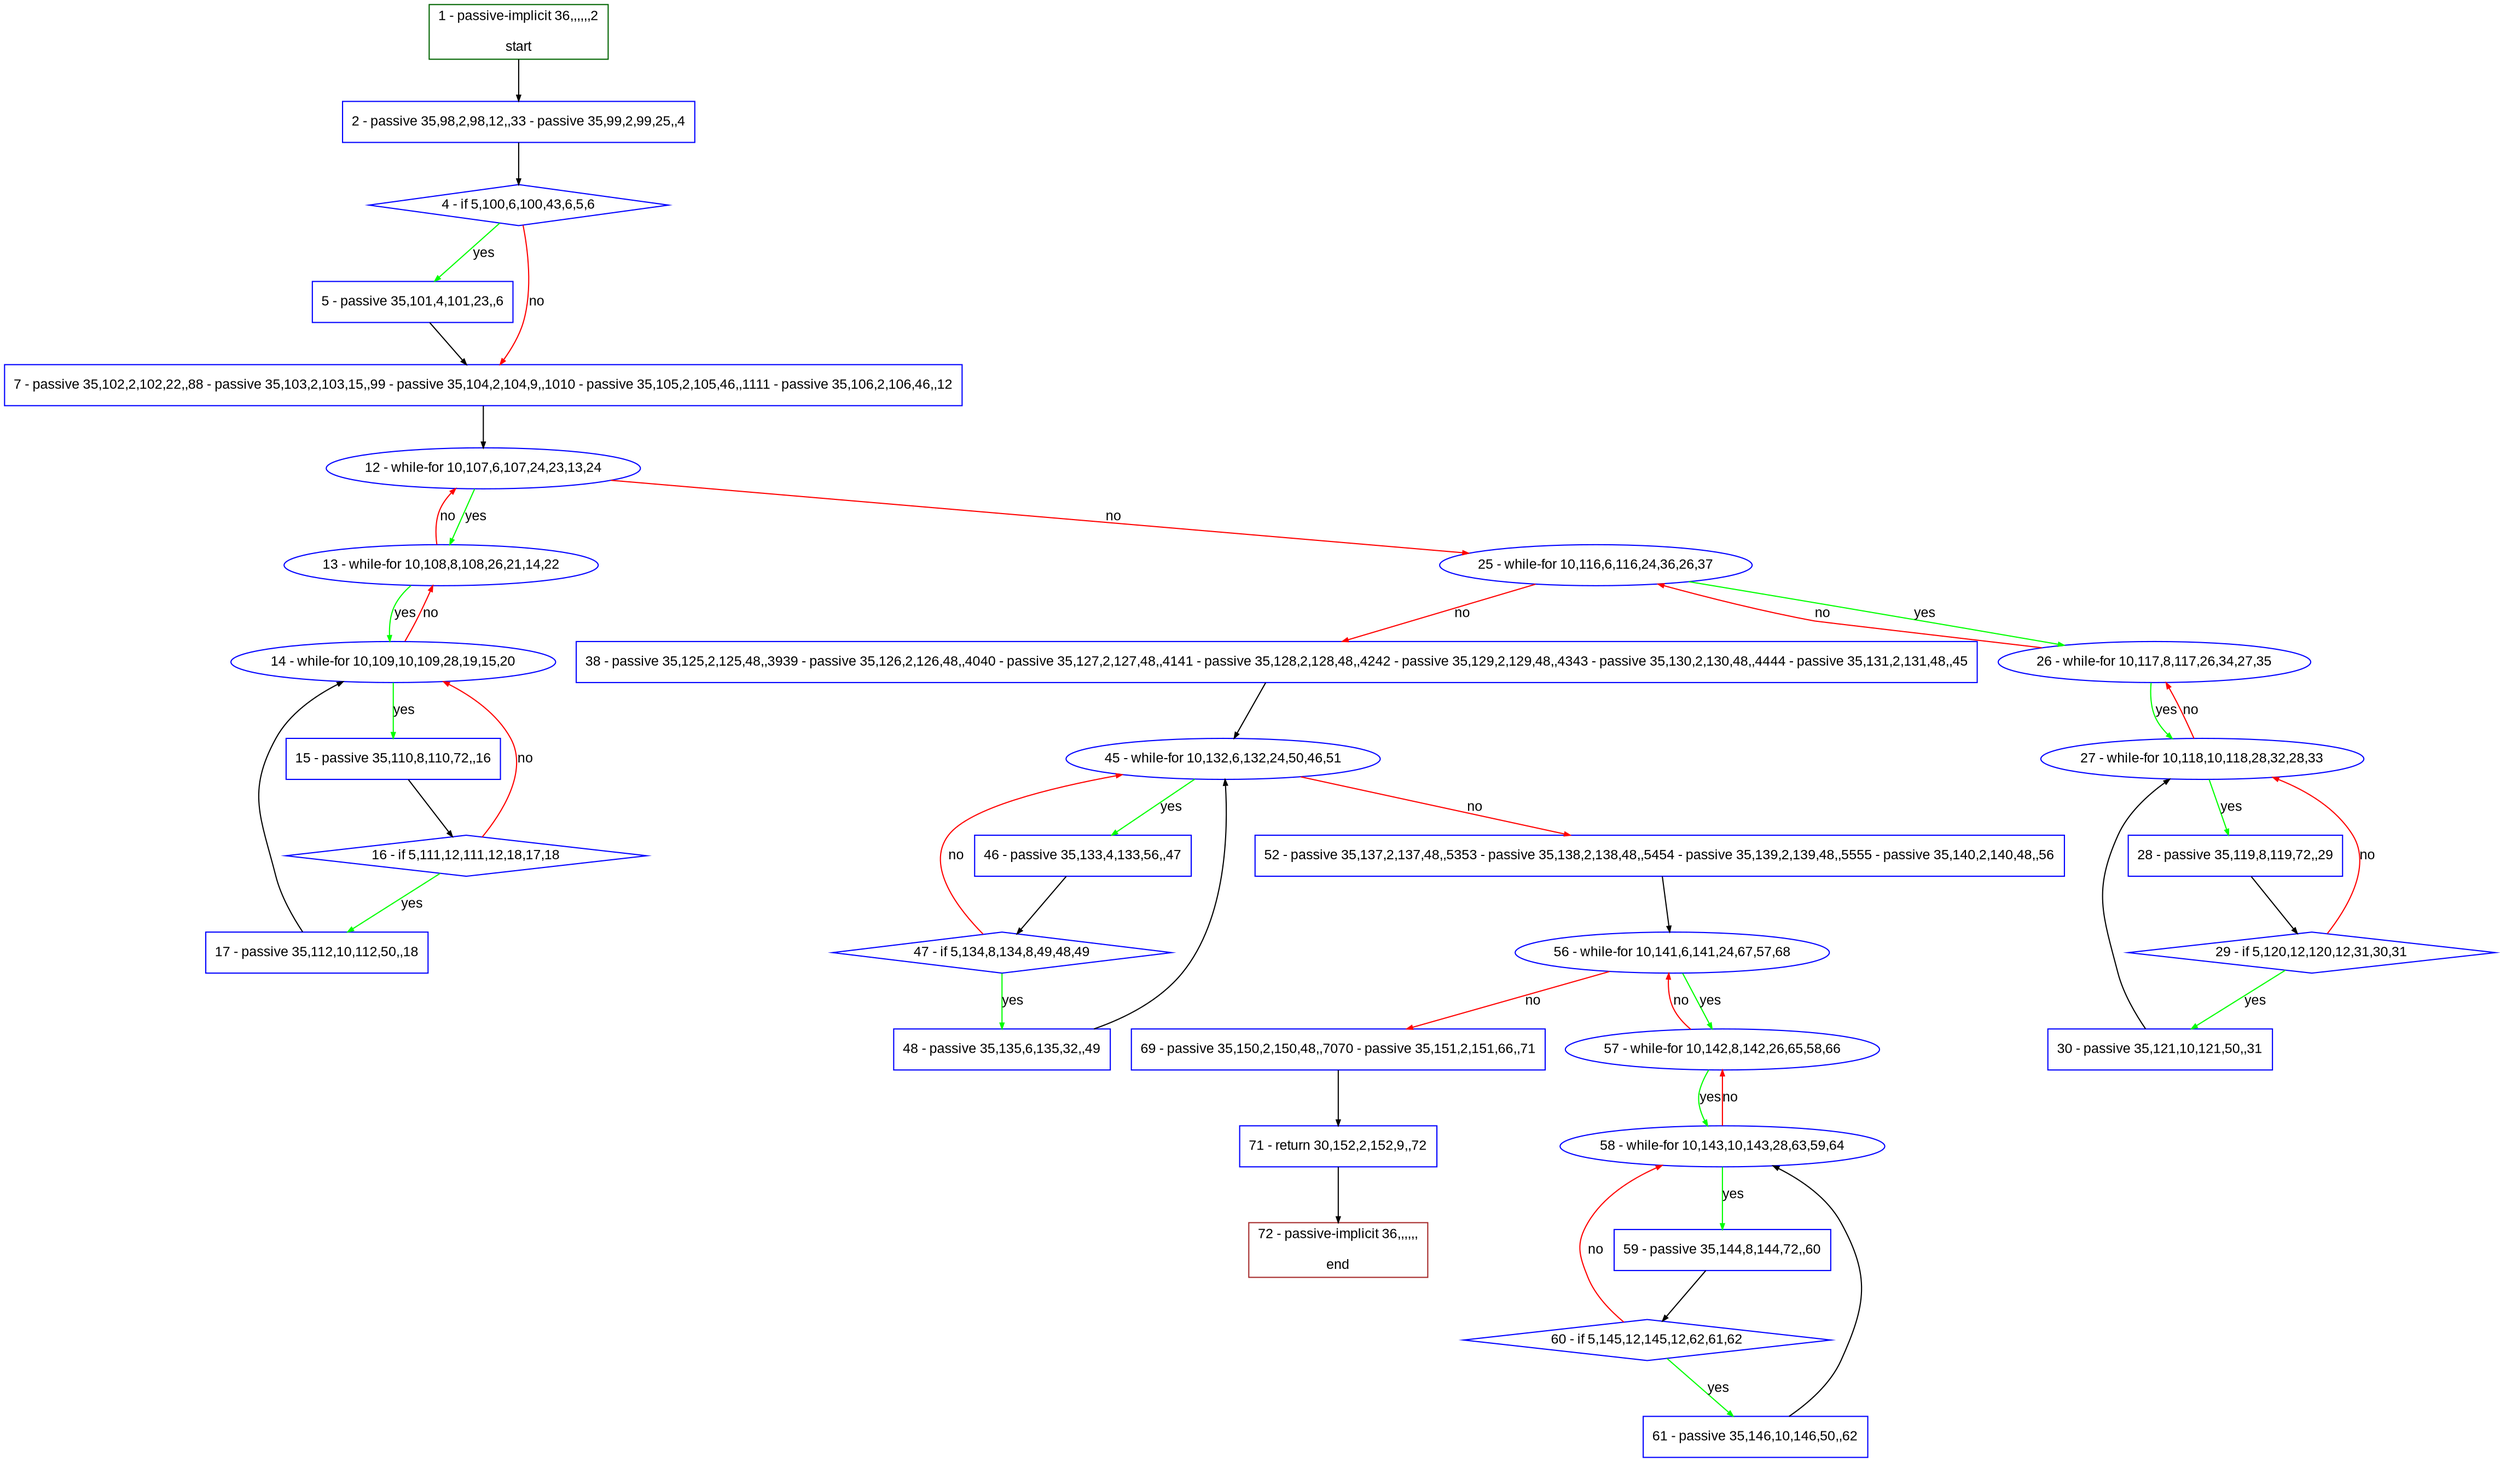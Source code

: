 digraph "" {
  graph [pack="true", label="", fontsize="12", packmode="clust", fontname="Arial", fillcolor="#FFFFCC", bgcolor="white", style="rounded,filled", compound="true"];
  node [node_initialized="no", label="", color="grey", fontsize="12", fillcolor="white", fontname="Arial", style="filled", shape="rectangle", compound="true", fixedsize="false"];
  edge [fontcolor="black", arrowhead="normal", arrowtail="none", arrowsize="0.5", ltail="", label="", color="black", fontsize="12", lhead="", fontname="Arial", dir="forward", compound="true"];
  __N1 [label="2 - passive 35,98,2,98,12,,33 - passive 35,99,2,99,25,,4", color="#0000ff", fillcolor="#ffffff", style="filled", shape="box"];
  __N2 [label="1 - passive-implicit 36,,,,,,2\n\nstart", color="#006400", fillcolor="#ffffff", style="filled", shape="box"];
  __N3 [label="4 - if 5,100,6,100,43,6,5,6", color="#0000ff", fillcolor="#ffffff", style="filled", shape="diamond"];
  __N4 [label="5 - passive 35,101,4,101,23,,6", color="#0000ff", fillcolor="#ffffff", style="filled", shape="box"];
  __N5 [label="7 - passive 35,102,2,102,22,,88 - passive 35,103,2,103,15,,99 - passive 35,104,2,104,9,,1010 - passive 35,105,2,105,46,,1111 - passive 35,106,2,106,46,,12", color="#0000ff", fillcolor="#ffffff", style="filled", shape="box"];
  __N6 [label="12 - while-for 10,107,6,107,24,23,13,24", color="#0000ff", fillcolor="#ffffff", style="filled", shape="oval"];
  __N7 [label="13 - while-for 10,108,8,108,26,21,14,22", color="#0000ff", fillcolor="#ffffff", style="filled", shape="oval"];
  __N8 [label="25 - while-for 10,116,6,116,24,36,26,37", color="#0000ff", fillcolor="#ffffff", style="filled", shape="oval"];
  __N9 [label="14 - while-for 10,109,10,109,28,19,15,20", color="#0000ff", fillcolor="#ffffff", style="filled", shape="oval"];
  __N10 [label="15 - passive 35,110,8,110,72,,16", color="#0000ff", fillcolor="#ffffff", style="filled", shape="box"];
  __N11 [label="16 - if 5,111,12,111,12,18,17,18", color="#0000ff", fillcolor="#ffffff", style="filled", shape="diamond"];
  __N12 [label="17 - passive 35,112,10,112,50,,18", color="#0000ff", fillcolor="#ffffff", style="filled", shape="box"];
  __N13 [label="26 - while-for 10,117,8,117,26,34,27,35", color="#0000ff", fillcolor="#ffffff", style="filled", shape="oval"];
  __N14 [label="38 - passive 35,125,2,125,48,,3939 - passive 35,126,2,126,48,,4040 - passive 35,127,2,127,48,,4141 - passive 35,128,2,128,48,,4242 - passive 35,129,2,129,48,,4343 - passive 35,130,2,130,48,,4444 - passive 35,131,2,131,48,,45", color="#0000ff", fillcolor="#ffffff", style="filled", shape="box"];
  __N15 [label="27 - while-for 10,118,10,118,28,32,28,33", color="#0000ff", fillcolor="#ffffff", style="filled", shape="oval"];
  __N16 [label="28 - passive 35,119,8,119,72,,29", color="#0000ff", fillcolor="#ffffff", style="filled", shape="box"];
  __N17 [label="29 - if 5,120,12,120,12,31,30,31", color="#0000ff", fillcolor="#ffffff", style="filled", shape="diamond"];
  __N18 [label="30 - passive 35,121,10,121,50,,31", color="#0000ff", fillcolor="#ffffff", style="filled", shape="box"];
  __N19 [label="45 - while-for 10,132,6,132,24,50,46,51", color="#0000ff", fillcolor="#ffffff", style="filled", shape="oval"];
  __N20 [label="46 - passive 35,133,4,133,56,,47", color="#0000ff", fillcolor="#ffffff", style="filled", shape="box"];
  __N21 [label="52 - passive 35,137,2,137,48,,5353 - passive 35,138,2,138,48,,5454 - passive 35,139,2,139,48,,5555 - passive 35,140,2,140,48,,56", color="#0000ff", fillcolor="#ffffff", style="filled", shape="box"];
  __N22 [label="47 - if 5,134,8,134,8,49,48,49", color="#0000ff", fillcolor="#ffffff", style="filled", shape="diamond"];
  __N23 [label="48 - passive 35,135,6,135,32,,49", color="#0000ff", fillcolor="#ffffff", style="filled", shape="box"];
  __N24 [label="56 - while-for 10,141,6,141,24,67,57,68", color="#0000ff", fillcolor="#ffffff", style="filled", shape="oval"];
  __N25 [label="57 - while-for 10,142,8,142,26,65,58,66", color="#0000ff", fillcolor="#ffffff", style="filled", shape="oval"];
  __N26 [label="69 - passive 35,150,2,150,48,,7070 - passive 35,151,2,151,66,,71", color="#0000ff", fillcolor="#ffffff", style="filled", shape="box"];
  __N27 [label="58 - while-for 10,143,10,143,28,63,59,64", color="#0000ff", fillcolor="#ffffff", style="filled", shape="oval"];
  __N28 [label="59 - passive 35,144,8,144,72,,60", color="#0000ff", fillcolor="#ffffff", style="filled", shape="box"];
  __N29 [label="60 - if 5,145,12,145,12,62,61,62", color="#0000ff", fillcolor="#ffffff", style="filled", shape="diamond"];
  __N30 [label="61 - passive 35,146,10,146,50,,62", color="#0000ff", fillcolor="#ffffff", style="filled", shape="box"];
  __N31 [label="71 - return 30,152,2,152,9,,72", color="#0000ff", fillcolor="#ffffff", style="filled", shape="box"];
  __N32 [label="72 - passive-implicit 36,,,,,,\n\nend", color="#a52a2a", fillcolor="#ffffff", style="filled", shape="box"];
  __N2 -> __N1 [arrowhead="normal", arrowtail="none", color="#000000", label="", dir="forward"];
  __N1 -> __N3 [arrowhead="normal", arrowtail="none", color="#000000", label="", dir="forward"];
  __N3 -> __N4 [arrowhead="normal", arrowtail="none", color="#00ff00", label="yes", dir="forward"];
  __N3 -> __N5 [arrowhead="normal", arrowtail="none", color="#ff0000", label="no", dir="forward"];
  __N4 -> __N5 [arrowhead="normal", arrowtail="none", color="#000000", label="", dir="forward"];
  __N5 -> __N6 [arrowhead="normal", arrowtail="none", color="#000000", label="", dir="forward"];
  __N6 -> __N7 [arrowhead="normal", arrowtail="none", color="#00ff00", label="yes", dir="forward"];
  __N7 -> __N6 [arrowhead="normal", arrowtail="none", color="#ff0000", label="no", dir="forward"];
  __N6 -> __N8 [arrowhead="normal", arrowtail="none", color="#ff0000", label="no", dir="forward"];
  __N7 -> __N9 [arrowhead="normal", arrowtail="none", color="#00ff00", label="yes", dir="forward"];
  __N9 -> __N7 [arrowhead="normal", arrowtail="none", color="#ff0000", label="no", dir="forward"];
  __N9 -> __N10 [arrowhead="normal", arrowtail="none", color="#00ff00", label="yes", dir="forward"];
  __N10 -> __N11 [arrowhead="normal", arrowtail="none", color="#000000", label="", dir="forward"];
  __N11 -> __N9 [arrowhead="normal", arrowtail="none", color="#ff0000", label="no", dir="forward"];
  __N11 -> __N12 [arrowhead="normal", arrowtail="none", color="#00ff00", label="yes", dir="forward"];
  __N12 -> __N9 [arrowhead="normal", arrowtail="none", color="#000000", label="", dir="forward"];
  __N8 -> __N13 [arrowhead="normal", arrowtail="none", color="#00ff00", label="yes", dir="forward"];
  __N13 -> __N8 [arrowhead="normal", arrowtail="none", color="#ff0000", label="no", dir="forward"];
  __N8 -> __N14 [arrowhead="normal", arrowtail="none", color="#ff0000", label="no", dir="forward"];
  __N13 -> __N15 [arrowhead="normal", arrowtail="none", color="#00ff00", label="yes", dir="forward"];
  __N15 -> __N13 [arrowhead="normal", arrowtail="none", color="#ff0000", label="no", dir="forward"];
  __N15 -> __N16 [arrowhead="normal", arrowtail="none", color="#00ff00", label="yes", dir="forward"];
  __N16 -> __N17 [arrowhead="normal", arrowtail="none", color="#000000", label="", dir="forward"];
  __N17 -> __N15 [arrowhead="normal", arrowtail="none", color="#ff0000", label="no", dir="forward"];
  __N17 -> __N18 [arrowhead="normal", arrowtail="none", color="#00ff00", label="yes", dir="forward"];
  __N18 -> __N15 [arrowhead="normal", arrowtail="none", color="#000000", label="", dir="forward"];
  __N14 -> __N19 [arrowhead="normal", arrowtail="none", color="#000000", label="", dir="forward"];
  __N19 -> __N20 [arrowhead="normal", arrowtail="none", color="#00ff00", label="yes", dir="forward"];
  __N19 -> __N21 [arrowhead="normal", arrowtail="none", color="#ff0000", label="no", dir="forward"];
  __N20 -> __N22 [arrowhead="normal", arrowtail="none", color="#000000", label="", dir="forward"];
  __N22 -> __N19 [arrowhead="normal", arrowtail="none", color="#ff0000", label="no", dir="forward"];
  __N22 -> __N23 [arrowhead="normal", arrowtail="none", color="#00ff00", label="yes", dir="forward"];
  __N23 -> __N19 [arrowhead="normal", arrowtail="none", color="#000000", label="", dir="forward"];
  __N21 -> __N24 [arrowhead="normal", arrowtail="none", color="#000000", label="", dir="forward"];
  __N24 -> __N25 [arrowhead="normal", arrowtail="none", color="#00ff00", label="yes", dir="forward"];
  __N25 -> __N24 [arrowhead="normal", arrowtail="none", color="#ff0000", label="no", dir="forward"];
  __N24 -> __N26 [arrowhead="normal", arrowtail="none", color="#ff0000", label="no", dir="forward"];
  __N25 -> __N27 [arrowhead="normal", arrowtail="none", color="#00ff00", label="yes", dir="forward"];
  __N27 -> __N25 [arrowhead="normal", arrowtail="none", color="#ff0000", label="no", dir="forward"];
  __N27 -> __N28 [arrowhead="normal", arrowtail="none", color="#00ff00", label="yes", dir="forward"];
  __N28 -> __N29 [arrowhead="normal", arrowtail="none", color="#000000", label="", dir="forward"];
  __N29 -> __N27 [arrowhead="normal", arrowtail="none", color="#ff0000", label="no", dir="forward"];
  __N29 -> __N30 [arrowhead="normal", arrowtail="none", color="#00ff00", label="yes", dir="forward"];
  __N30 -> __N27 [arrowhead="normal", arrowtail="none", color="#000000", label="", dir="forward"];
  __N26 -> __N31 [arrowhead="normal", arrowtail="none", color="#000000", label="", dir="forward"];
  __N31 -> __N32 [arrowhead="normal", arrowtail="none", color="#000000", label="", dir="forward"];
}

